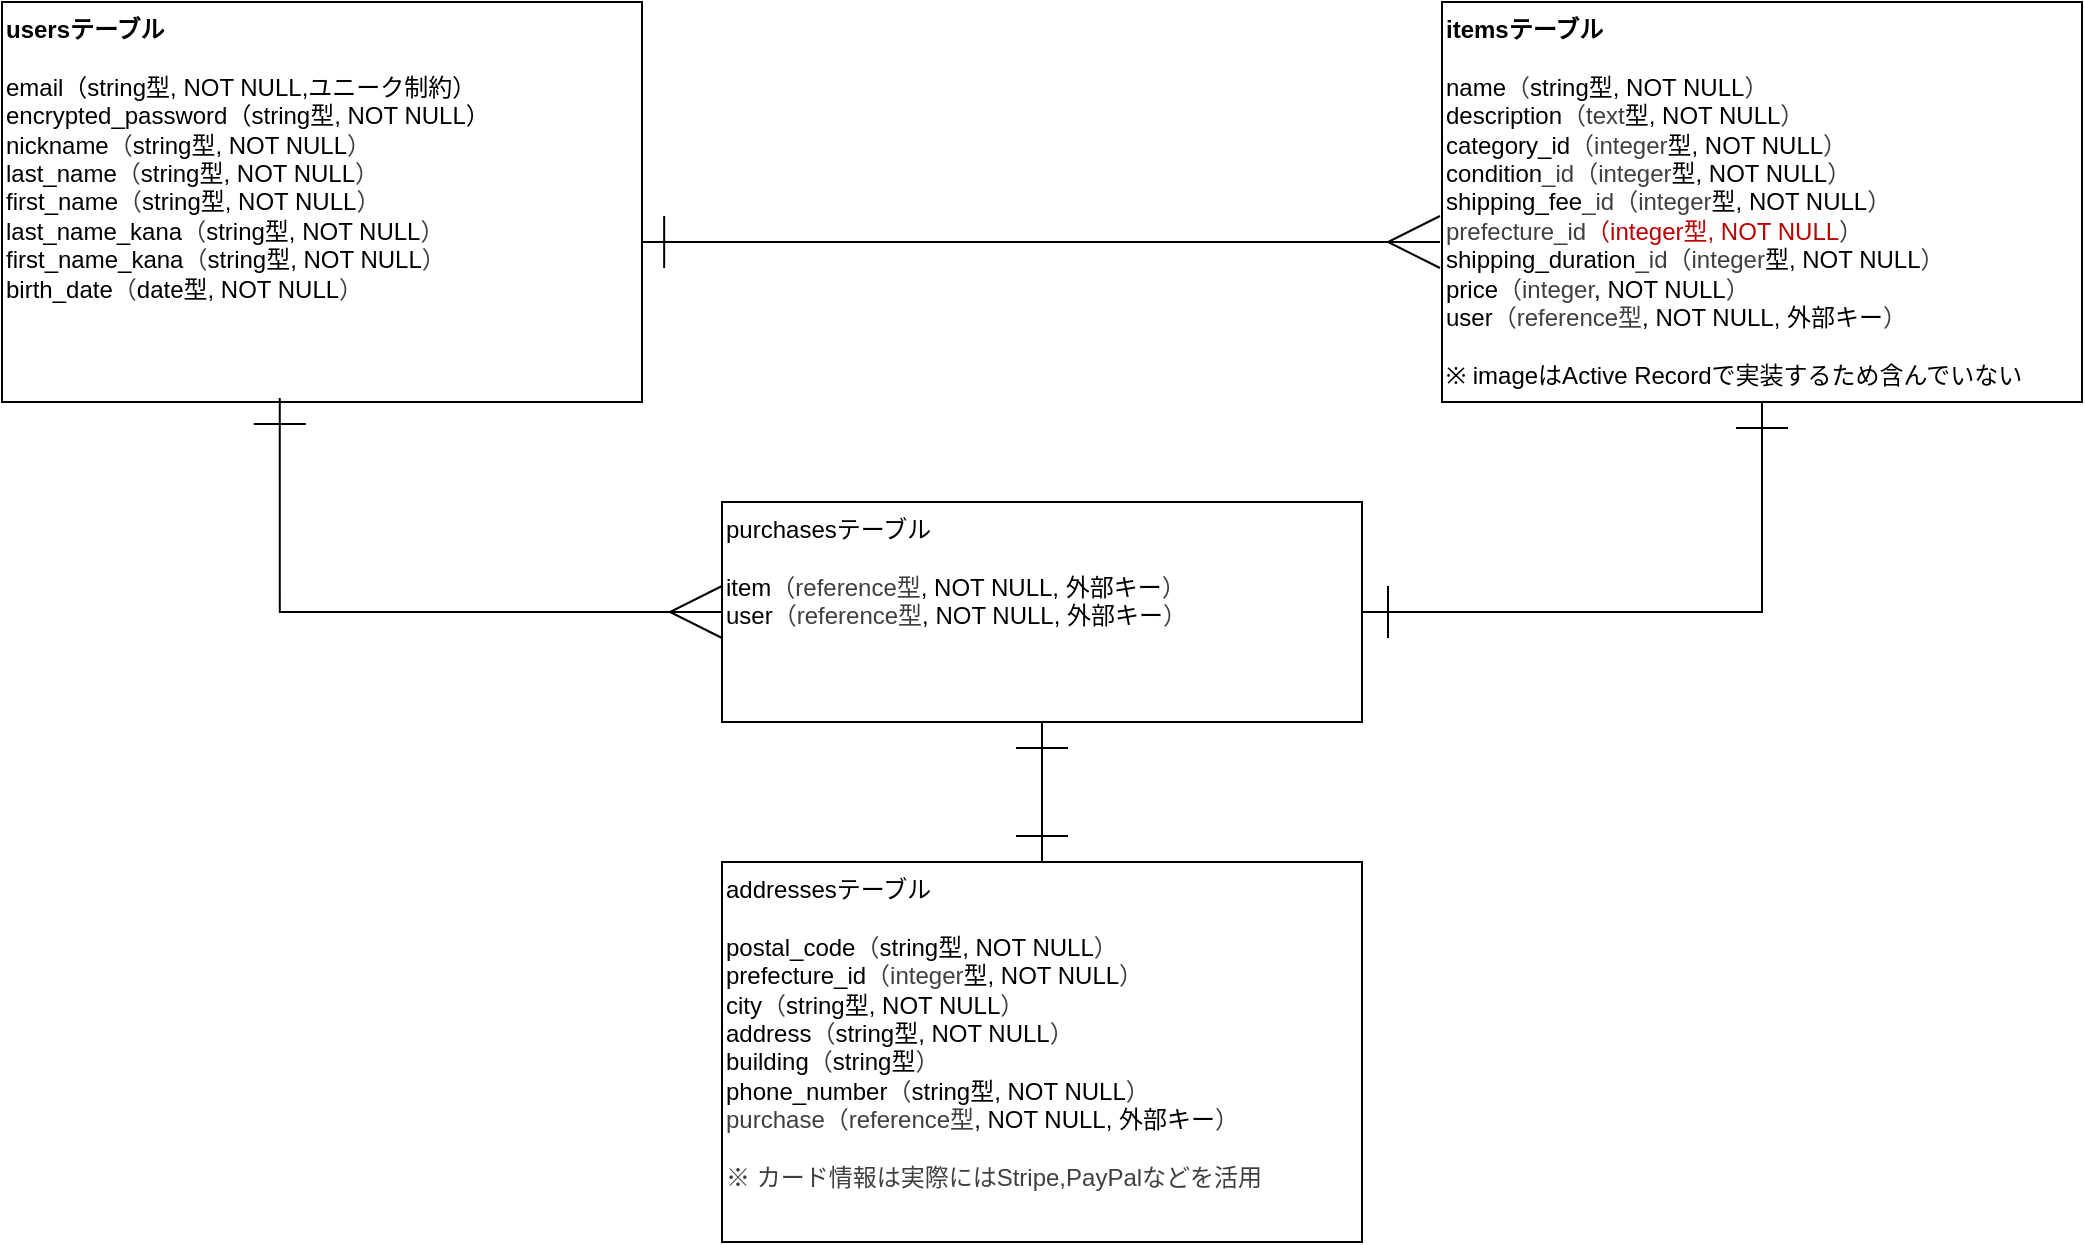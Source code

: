 <mxfile>
    <diagram id="ndf0OFtfam6XJyNjCAfz" name="ページ1">
        <mxGraphModel dx="1691" dy="1139" grid="1" gridSize="10" guides="1" tooltips="1" connect="1" arrows="1" fold="1" page="1" pageScale="1" pageWidth="827" pageHeight="1169" math="0" shadow="0">
            <root>
                <mxCell id="0"/>
                <mxCell id="1" parent="0"/>
                <mxCell id="18" style="edgeStyle=none;html=1;exitX=0.994;exitY=0.6;exitDx=0;exitDy=0;rounded=0;curved=0;startArrow=ERone;startFill=0;endArrow=ERmany;endFill=0;strokeWidth=1;exitPerimeter=0;endSize=24;startSize=24;" parent="1" source="2" edge="1">
                    <mxGeometry relative="1" as="geometry">
                        <mxPoint x="360" y="310" as="sourcePoint"/>
                        <mxPoint x="759" y="320" as="targetPoint"/>
                    </mxGeometry>
                </mxCell>
                <mxCell id="2" value="&lt;b&gt;usersテーブル&lt;br&gt;&lt;/b&gt;&lt;br&gt;    email（string型, NOT NULL,ユニーク制約）&lt;div&gt;encrypted_password（&lt;span style=&quot;color: rgb(0, 0, 0); background-color: transparent;&quot;&gt;string型, NOT NULL&lt;/span&gt;&lt;span style=&quot;background-color: transparent;&quot;&gt;）&lt;/span&gt;&lt;/div&gt;&lt;div&gt;nickname&lt;span style=&quot;background-color: transparent; color: rgb(63, 63, 63);&quot;&gt;（&lt;/span&gt;&lt;span style=&quot;background-color: transparent; color: rgb(0, 0, 0);&quot;&gt;string型, NOT NULL&lt;/span&gt;&lt;span style=&quot;background-color: transparent; color: rgb(63, 63, 63);&quot;&gt;）&lt;/span&gt;&lt;/div&gt;&lt;div&gt;last_name&lt;span style=&quot;background-color: transparent; color: rgb(63, 63, 63);&quot;&gt;（&lt;/span&gt;&lt;span style=&quot;background-color: transparent; color: rgb(0, 0, 0);&quot;&gt;string型, NOT NULL&lt;/span&gt;&lt;span style=&quot;background-color: transparent; color: rgb(63, 63, 63);&quot;&gt;）&lt;/span&gt;&lt;/div&gt;&lt;div&gt;first_name&lt;span style=&quot;background-color: transparent; color: rgb(63, 63, 63);&quot;&gt;（&lt;/span&gt;&lt;span style=&quot;background-color: transparent; color: rgb(0, 0, 0);&quot;&gt;string型, NOT NULL&lt;/span&gt;&lt;span style=&quot;background-color: transparent; color: rgb(63, 63, 63);&quot;&gt;）&lt;/span&gt;&lt;/div&gt;&lt;div&gt;last_name_kana&lt;span style=&quot;background-color: transparent; color: rgb(63, 63, 63);&quot;&gt;（&lt;/span&gt;&lt;span style=&quot;background-color: transparent; color: rgb(0, 0, 0);&quot;&gt;string型, NOT NULL&lt;/span&gt;&lt;span style=&quot;background-color: transparent; color: rgb(63, 63, 63);&quot;&gt;）&lt;/span&gt;&lt;/div&gt;&lt;div&gt;first_name_kana&lt;span style=&quot;background-color: transparent; color: rgb(63, 63, 63);&quot;&gt;（&lt;/span&gt;&lt;span style=&quot;background-color: transparent; color: rgb(0, 0, 0);&quot;&gt;string型, NOT NULL&lt;/span&gt;&lt;span style=&quot;background-color: transparent; color: rgb(63, 63, 63);&quot;&gt;）&lt;/span&gt;&lt;/div&gt;&lt;div&gt;birth_date&lt;span style=&quot;background-color: transparent; color: rgb(63, 63, 63);&quot;&gt;（&lt;/span&gt;&lt;span style=&quot;background-color: transparent;&quot;&gt;&lt;font color=&quot;#000000&quot;&gt;date型, NOT NULL&lt;/font&gt;&lt;/span&gt;&lt;span style=&quot;background-color: transparent; color: rgb(63, 63, 63);&quot;&gt;）&lt;/span&gt;&lt;/div&gt;" style="rounded=0;whiteSpace=wrap;html=1;align=left;verticalAlign=top;" parent="1" vertex="1">
                    <mxGeometry x="40" y="200" width="320" height="200" as="geometry"/>
                </mxCell>
                <mxCell id="20" style="edgeStyle=orthogonalEdgeStyle;html=1;exitX=0.5;exitY=1;exitDx=0;exitDy=0;rounded=0;curved=0;endArrow=ERone;endFill=0;startArrow=ERone;startFill=0;endSize=24;startSize=24;entryX=1;entryY=0.5;entryDx=0;entryDy=0;" parent="1" source="16" target="17" edge="1">
                    <mxGeometry relative="1" as="geometry"/>
                </mxCell>
                <mxCell id="16" value="&lt;b&gt;itemsテーブル&lt;/b&gt;&lt;br&gt;&lt;br&gt;   name&lt;span style=&quot;background-color: transparent; color: rgb(63, 63, 63);&quot;&gt;（&lt;/span&gt;&lt;span style=&quot;background-color: transparent; color: rgb(0, 0, 0);&quot;&gt;string型, NOT NULL&lt;/span&gt;&lt;span style=&quot;background-color: transparent; color: rgb(63, 63, 63);&quot;&gt;）&lt;/span&gt;&lt;div&gt;description&lt;span style=&quot;background-color: transparent; color: rgb(63, 63, 63);&quot;&gt;（text&lt;/span&gt;&lt;span style=&quot;background-color: transparent; color: rgb(0, 0, 0);&quot;&gt;型, NOT NULL&lt;/span&gt;&lt;span style=&quot;background-color: transparent; color: rgb(63, 63, 63);&quot;&gt;）&lt;/span&gt;&lt;/div&gt;&lt;div&gt;category_id&lt;span style=&quot;background-color: transparent; color: rgb(63, 63, 63);&quot;&gt;（integer&lt;/span&gt;&lt;span style=&quot;background-color: transparent; color: rgb(0, 0, 0);&quot;&gt;型, NOT NULL&lt;/span&gt;&lt;span style=&quot;background-color: transparent; color: rgb(63, 63, 63);&quot;&gt;）&lt;/span&gt;&lt;/div&gt;&lt;div&gt;condition&lt;span style=&quot;background-color: transparent; color: rgb(0, 0, 0);&quot;&gt;&lt;span style=&quot;color: rgb(63, 63, 63);&quot;&gt;_id&lt;/span&gt;&lt;span style=&quot;background-color: transparent; color: rgb(63, 63, 63);&quot;&gt;（integer&lt;/span&gt;型, NOT NULL&lt;/span&gt;&lt;span style=&quot;background-color: transparent; color: rgb(63, 63, 63);&quot;&gt;）&lt;/span&gt;&lt;/div&gt;&lt;div&gt;shipping_fee&lt;span style=&quot;background-color: transparent; color: rgb(0, 0, 0);&quot;&gt;&lt;span style=&quot;color: rgb(63, 63, 63);&quot;&gt;_id&lt;/span&gt;&lt;span style=&quot;background-color: transparent; color: rgb(63, 63, 63);&quot;&gt;（integer&lt;/span&gt;型, NOT NULL&lt;/span&gt;&lt;span style=&quot;background-color: transparent; color: rgb(63, 63, 63);&quot;&gt;）&lt;/span&gt;&lt;/div&gt;&lt;div&gt;&lt;span style=&quot;background-color: transparent; color: rgb(0, 0, 0);&quot;&gt;&lt;span style=&quot;background-color: transparent; color: rgb(63, 63, 63);&quot;&gt;&lt;span style=&quot;background-color: transparent;&quot;&gt;prefecture_id&lt;/span&gt;&lt;font color=&quot;rgba(0, 0, 0, 0)&quot;&gt;（integer&lt;/font&gt;&lt;/span&gt;&lt;font color=&quot;rgba(0, 0, 0, 0)&quot;&gt;型, NOT NULL&lt;/font&gt;&lt;/span&gt;&lt;span style=&quot;background-color: transparent; color: rgb(63, 63, 63);&quot;&gt;）&lt;/span&gt;&lt;/div&gt;&lt;div&gt;shipping_duration&lt;span style=&quot;background-color: transparent; color: rgb(0, 0, 0);&quot;&gt;&lt;span style=&quot;color: rgb(63, 63, 63);&quot;&gt;_id&lt;/span&gt;&lt;span style=&quot;background-color: transparent; color: rgb(63, 63, 63);&quot;&gt;（integer&lt;/span&gt;型, NOT NULL&lt;/span&gt;&lt;span style=&quot;background-color: transparent; color: rgb(63, 63, 63);&quot;&gt;）&lt;/span&gt;&lt;/div&gt;&lt;div&gt;price&lt;span style=&quot;background-color: transparent; color: rgb(63, 63, 63);&quot;&gt;（integer&lt;/span&gt;&lt;span style=&quot;background-color: transparent; color: rgb(0, 0, 0);&quot;&gt;, NOT NULL&lt;/span&gt;&lt;span style=&quot;background-color: transparent; color: rgb(63, 63, 63);&quot;&gt;）&lt;/span&gt;&lt;/div&gt;&lt;div&gt;user&lt;span style=&quot;color: rgb(63, 63, 63); background-color: transparent;&quot;&gt;（reference型&lt;/span&gt;&lt;span style=&quot;color: rgb(0, 0, 0); background-color: transparent;&quot;&gt;, NOT NULL, 外部キー&lt;/span&gt;&lt;span style=&quot;color: rgb(63, 63, 63); background-color: transparent;&quot;&gt;）&lt;/span&gt;&lt;br&gt;&lt;br&gt;※ imageはActive Recordで実装するため含んでいない&lt;/div&gt;" style="rounded=0;whiteSpace=wrap;html=1;align=left;verticalAlign=top;horizontal=1;" parent="1" vertex="1">
                    <mxGeometry x="760" y="200" width="320" height="200" as="geometry"/>
                </mxCell>
                <mxCell id="22" style="edgeStyle=orthogonalEdgeStyle;html=1;exitX=0;exitY=0.5;exitDx=0;exitDy=0;entryX=0.434;entryY=0.99;entryDx=0;entryDy=0;entryPerimeter=0;rounded=0;curved=0;endArrow=ERone;endFill=0;startArrow=ERmany;startFill=0;endSize=24;startSize=24;" parent="1" source="17" target="2" edge="1">
                    <mxGeometry relative="1" as="geometry"/>
                </mxCell>
                <mxCell id="17" value="purchasesテーブル&lt;br&gt;&lt;br&gt;&lt;div&gt;&lt;span style=&quot;background-color: transparent;&quot;&gt;item&lt;/span&gt;&lt;span style=&quot;background-color: transparent; color: rgb(63, 63, 63);&quot;&gt;（reference型&lt;/span&gt;&lt;span style=&quot;background-color: transparent; color: rgb(0, 0, 0);&quot;&gt;, NOT NULL, 外部キー&lt;/span&gt;&lt;span style=&quot;background-color: transparent; color: rgb(63, 63, 63);&quot;&gt;）&lt;/span&gt;&lt;div&gt;user&lt;span style=&quot;background-color: transparent; color: rgb(63, 63, 63);&quot;&gt;（reference型&lt;/span&gt;&lt;span style=&quot;background-color: transparent; color: rgb(0, 0, 0);&quot;&gt;, NOT NULL, 外部キー&lt;/span&gt;&lt;span style=&quot;background-color: transparent; color: rgb(63, 63, 63);&quot;&gt;）&lt;/span&gt;&lt;/div&gt;&lt;/div&gt;" style="rounded=0;whiteSpace=wrap;html=1;align=left;verticalAlign=top;" parent="1" vertex="1">
                    <mxGeometry x="400" y="450" width="320" height="110" as="geometry"/>
                </mxCell>
                <mxCell id="23" value="addressesテーブル&lt;br&gt;&lt;br&gt;postal_code&lt;span style=&quot;color: rgb(63, 63, 63);&quot;&gt;（&lt;/span&gt;&lt;span style=&quot;background-color: transparent; color: rgb(0, 0, 0);&quot;&gt;string型, NOT NULL&lt;/span&gt;&lt;span style=&quot;color: rgb(63, 63, 63); background-color: transparent;&quot;&gt;）&lt;/span&gt;&lt;br&gt;prefecture_id&lt;span style=&quot;color: rgb(63, 63, 63);&quot;&gt;（integer&lt;/span&gt;&lt;span style=&quot;background-color: transparent; color: rgb(0, 0, 0);&quot;&gt;型, NOT NULL&lt;/span&gt;&lt;span style=&quot;color: rgb(63, 63, 63); background-color: transparent;&quot;&gt;）&lt;/span&gt;&lt;br&gt;city&lt;span style=&quot;color: rgb(63, 63, 63);&quot;&gt;（&lt;/span&gt;&lt;span style=&quot;background-color: transparent; color: rgb(0, 0, 0);&quot;&gt;string型, NOT NULL&lt;/span&gt;&lt;span style=&quot;color: rgb(63, 63, 63); background-color: transparent;&quot;&gt;）&lt;/span&gt;&lt;br&gt;address&lt;span style=&quot;color: rgb(63, 63, 63);&quot;&gt;（&lt;/span&gt;&lt;span style=&quot;background-color: transparent; color: rgb(0, 0, 0);&quot;&gt;string型, NOT NULL&lt;/span&gt;&lt;span style=&quot;color: rgb(63, 63, 63); background-color: transparent;&quot;&gt;）&lt;/span&gt;&lt;br&gt;building&lt;span style=&quot;color: rgb(63, 63, 63);&quot;&gt;（&lt;/span&gt;&lt;span style=&quot;background-color: transparent; color: rgb(0, 0, 0);&quot;&gt;string型&lt;/span&gt;&lt;span style=&quot;color: rgb(63, 63, 63); background-color: transparent;&quot;&gt;）&lt;/span&gt;&lt;br&gt;phone_number&lt;span style=&quot;color: rgb(63, 63, 63);&quot;&gt;（&lt;/span&gt;&lt;span style=&quot;background-color: transparent; color: rgb(0, 0, 0);&quot;&gt;string型, NOT NULL&lt;/span&gt;&lt;span style=&quot;color: rgb(63, 63, 63); background-color: transparent;&quot;&gt;）&lt;/span&gt;&lt;div&gt;&lt;span style=&quot;background-color: transparent; color: rgb(63, 63, 63);&quot;&gt;purchase（reference型&lt;/span&gt;&lt;span style=&quot;background-color: transparent; color: rgb(0, 0, 0);&quot;&gt;, NOT NULL, 外部キー&lt;/span&gt;&lt;span style=&quot;background-color: transparent; color: rgb(63, 63, 63);&quot;&gt;）&lt;/span&gt;&lt;/div&gt;&lt;div&gt;&lt;div&gt;&lt;div&gt; &lt;div&gt;&lt;span style=&quot;background-color: transparent; color: rgb(63, 63, 63);&quot;&gt;&lt;br&gt;&lt;/span&gt;&lt;/div&gt;&lt;div&gt;&lt;span style=&quot;background-color: transparent; color: rgb(63, 63, 63);&quot;&gt;&lt;span style=&quot;color: rgb(63, 63, 63);&quot;&gt;※ カード情報は実際にはStripe,PayPalなどを活用&lt;/span&gt;&lt;/span&gt;&lt;/div&gt;&lt;/div&gt;&lt;/div&gt;&lt;/div&gt;" style="rounded=0;whiteSpace=wrap;html=1;align=left;verticalAlign=top;" vertex="1" parent="1">
                    <mxGeometry x="400" y="630" width="320" height="190" as="geometry"/>
                </mxCell>
                <mxCell id="24" style="edgeStyle=orthogonalEdgeStyle;html=1;exitX=0.5;exitY=1;exitDx=0;exitDy=0;rounded=0;curved=0;endArrow=ERone;endFill=0;startArrow=ERone;startFill=0;endSize=24;startSize=24;entryX=0.5;entryY=0;entryDx=0;entryDy=0;" edge="1" parent="1" source="17" target="23">
                    <mxGeometry relative="1" as="geometry">
                        <mxPoint x="920" y="570" as="sourcePoint"/>
                        <mxPoint x="720" y="705" as="targetPoint"/>
                    </mxGeometry>
                </mxCell>
            </root>
        </mxGraphModel>
    </diagram>
</mxfile>